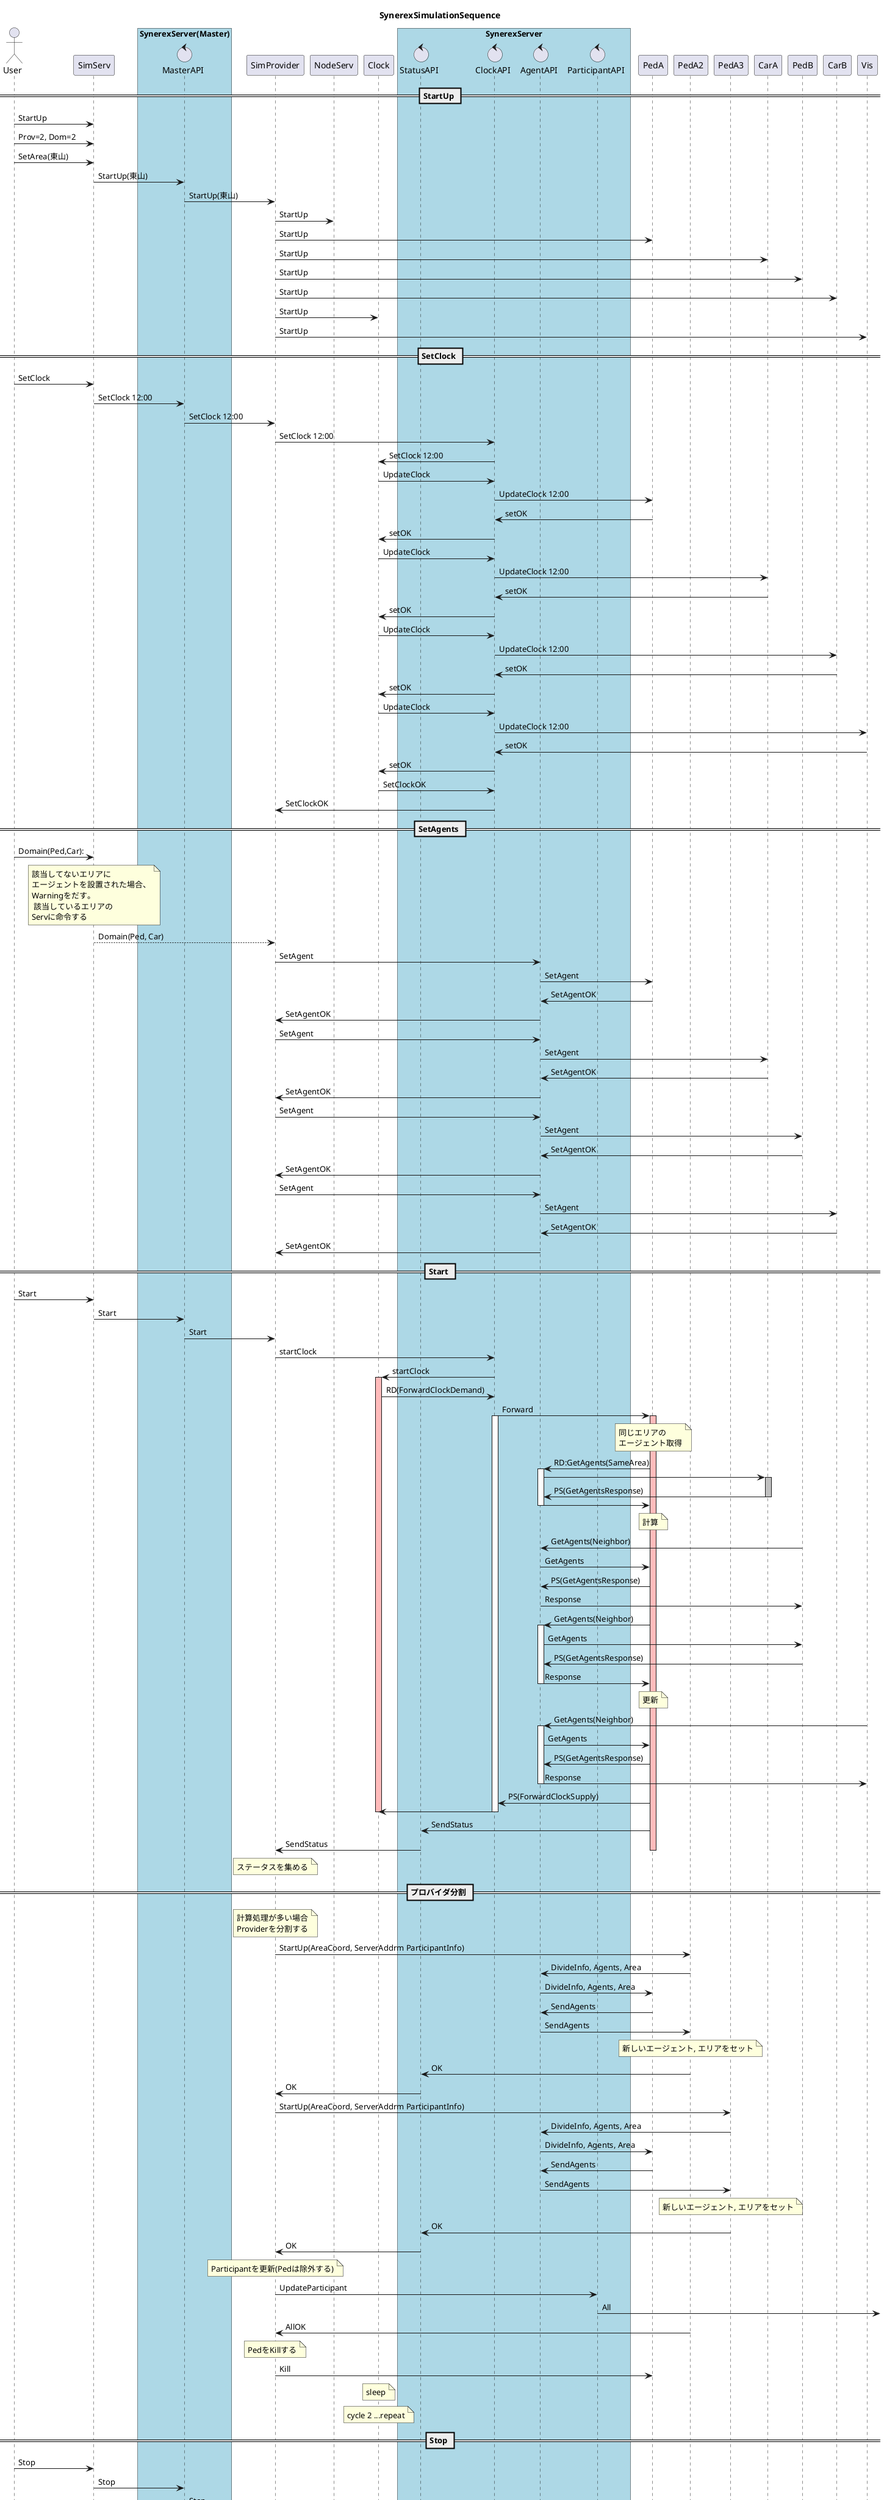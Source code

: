 

@startuml

'12/23までに行うこと'
'Todo: geojson通りに壁を設置する'
'FIX: エージェントの動きがおかしい'
'Todo: geojson内にエージェントをランダムに設置'
'Todo: geojson内のランダムな地点へ移動'
'FIX: Pedestrianを停止するとscenarioまで停止してしまう'
'Todo: daemon,モニタ上で操作できるようにする'
'Todo: 連携するエリアの大きさプロバイダ数の自動調整'

'2/3-
'Todo: StartUp OK
'Todo: SetClock
'Todo: SetAgents
'Todo: Start

'http://plantuml.com/ja/guide'


title SynerexSimulationSequence

actor User
participant SimServ
box "SynerexServer(Master)" #LightBlue
control MasterAPI
end box 
participant SimProvider
participant NodeServ
'participant SynerexServ
participant Clock
box "SynerexServer" #LightBlue
control StatusAPI
control ClockAPI
control AgentAPI
control ParticipantAPI
end box 
'control RouteAPI
participant PedA
participant PedA2
participant PedA3
participant CarA
participant PedB
participant CarB
participant Vis

== StartUp ==
User -> SimServ: StartUp
User -> SimServ: Prov=2, Dom=2
User -> SimServ: SetArea(東山)
SimServ -> MasterAPI: StartUp(東山)
MasterAPI -> SimProvider: StartUp(東山)
SimProvider -> NodeServ: StartUp
'SimProvider -> SynerexServ: StartUp
SimProvider -> PedA: StartUp
SimProvider -> CarA: StartUp
SimProvider -> PedB: StartUp
SimProvider -> CarB: StartUp
SimProvider -> Clock: StartUp
SimProvider -> Vis: StartUp


== SetClock ==
User -> SimServ: SetClock
SimServ -> MasterAPI: SetClock 12:00
MasterAPI -> SimProvider: SetClock 12:00
SimProvider -> ClockAPI: SetClock 12:00
ClockAPI -> Clock: SetClock 12:00

Clock -> ClockAPI: UpdateClock
ClockAPI -> PedA: UpdateClock 12:00
PedA -> ClockAPI: setOK
ClockAPI -> Clock: setOK

Clock -> ClockAPI: UpdateClock
ClockAPI -> CarA: UpdateClock 12:00
CarA -> ClockAPI: setOK
ClockAPI -> Clock: setOK

Clock -> ClockAPI: UpdateClock
ClockAPI -> CarB: UpdateClock 12:00
CarB -> ClockAPI: setOK
ClockAPI -> Clock: setOK

Clock -> ClockAPI: UpdateClock
ClockAPI -> Vis: UpdateClock 12:00
Vis -> ClockAPI: setOK
ClockAPI -> Clock: setOK

Clock -> ClockAPI: SetClockOK
ClockAPI -> SimProvider: SetClockOK


== SetAgents ==
User -> SimServ: Domain(Ped,Car):
note over SimServ: 該当してないエリアに\nエージェントを設置された場合、\nWarningをだす。\n 該当しているエリアの\nServに命令する
SimServ --> SimProvider: Domain(Ped, Car)

SimProvider -> AgentAPI: SetAgent
AgentAPI -> PedA: SetAgent
PedA -> AgentAPI: SetAgentOK
AgentAPI -> SimProvider: SetAgentOK

SimProvider -> AgentAPI: SetAgent
AgentAPI -> CarA: SetAgent
CarA -> AgentAPI: SetAgentOK
AgentAPI -> SimProvider: SetAgentOK

SimProvider -> AgentAPI: SetAgent
AgentAPI -> PedB: SetAgent
PedB -> AgentAPI: SetAgentOK
AgentAPI -> SimProvider: SetAgentOK

SimProvider -> AgentAPI: SetAgent
AgentAPI -> CarB: SetAgent
CarB -> AgentAPI: SetAgentOK
AgentAPI -> SimProvider: SetAgentOK




== Start ==
User -> SimServ: Start
SimServ -> MasterAPI: Start
MasterAPI -> SimProvider: Start
SimProvider -> ClockAPI: startClock
ClockAPI -> Clock: startClock
activate Clock #FFBBBB
Clock -> ClockAPI: RD(ForwardClockDemand)

'PedAのForward処理'
ClockAPI -> PedA: Forward
activate ClockAPI
activate PedA #FFBBBB

'同じエリアのエージェントを取得'
note over PedA: 同じエリアの\nエージェント取得
PedA -> AgentAPI: RD:GetAgents(SameArea)
activate AgentAPI
AgentAPI -> CarA: 
activate CarA #c0c0c0
CarA -> AgentAPI: PS(GetAgentsResponse)
deactivate CarA
AgentAPI -> PedA:
deactivate AgentAPI

note over PedA: 計算
'隣のエージェントに情報を送信'
PedB -> AgentAPI: GetAgents(Neighbor)
AgentAPI -> PedA: GetAgents
PedA -> AgentAPI: PS(GetAgentsResponse)
AgentAPI -> PedB: Response

'隣のエージェントから情報を取得'
PedA -> AgentAPI: GetAgents(Neighbor)
activate AgentAPI
AgentAPI -> PedB: GetAgents
PedB -> AgentAPI: PS(GetAgentsResponse)
AgentAPI -> PedA: Response
deactivate AgentAPI

'エージェントの更新' 
note over PedA: 更新

'可視化プロバイダへ送信'
Vis -> AgentAPI: GetAgents(Neighbor)
activate AgentAPI
AgentAPI -> PedA: GetAgents
PedA -> AgentAPI: PS(GetAgentsResponse)
AgentAPI -> Vis: Response
deactivate AgentAPI

PedA -> ClockAPI: PS(ForwardClockSupply)
ClockAPI -> Clock:
deactivate ClockAPI

deactivate Clock

PedA -> StatusAPI: SendStatus
StatusAPI -> SimProvider: SendStatus 
deactivate PedA

note over SimProvider: ステータスを集める

== プロバイダ分割 ==
note over SimProvider: 計算処理が多い場合\nProviderを分割する
SimProvider -> PedA2: StartUp(AreaCoord, ServerAddrm ParticipantInfo)
PedA2 -> AgentAPI: DivideInfo, Agents, Area
AgentAPI -> PedA: DivideInfo, Agents, Area
PedA -> AgentAPI: SendAgents
AgentAPI -> PedA2: SendAgents
note over PedA2: 新しいエージェント, エリアをセット
PedA2 -> StatusAPI: OK
StatusAPI -> SimProvider: OK

SimProvider -> PedA3: StartUp(AreaCoord, ServerAddrm ParticipantInfo)
PedA3 -> AgentAPI: DivideInfo, Agents, Area
AgentAPI -> PedA: DivideInfo, Agents, Area
PedA -> AgentAPI: SendAgents
AgentAPI -> PedA3: SendAgents
note over PedA3: 新しいエージェント, エリアをセット
PedA3 -> StatusAPI: OK
StatusAPI -> SimProvider: OK


note over SimProvider: Participantを更新(Pedは除外する)
SimProvider -> ParticipantAPI: UpdateParticipant
ParticipantAPI -> : All
PedA2 -> SimProvider: AllOK

note over SimProvider: PedをKillする
SimProvider -> PedA: Kill

note over Clock: sleep
note over Clock: cycle 2 ...repeat

== Stop ==
User -> SimServ: Stop
SimServ -> MasterAPI: Stop
MasterAPI -> SimProvider: Stop
SimProvider -> ClockAPI: Stop
ClockAPI -> Clock: Stop
note over Clock: Stop


@enduml